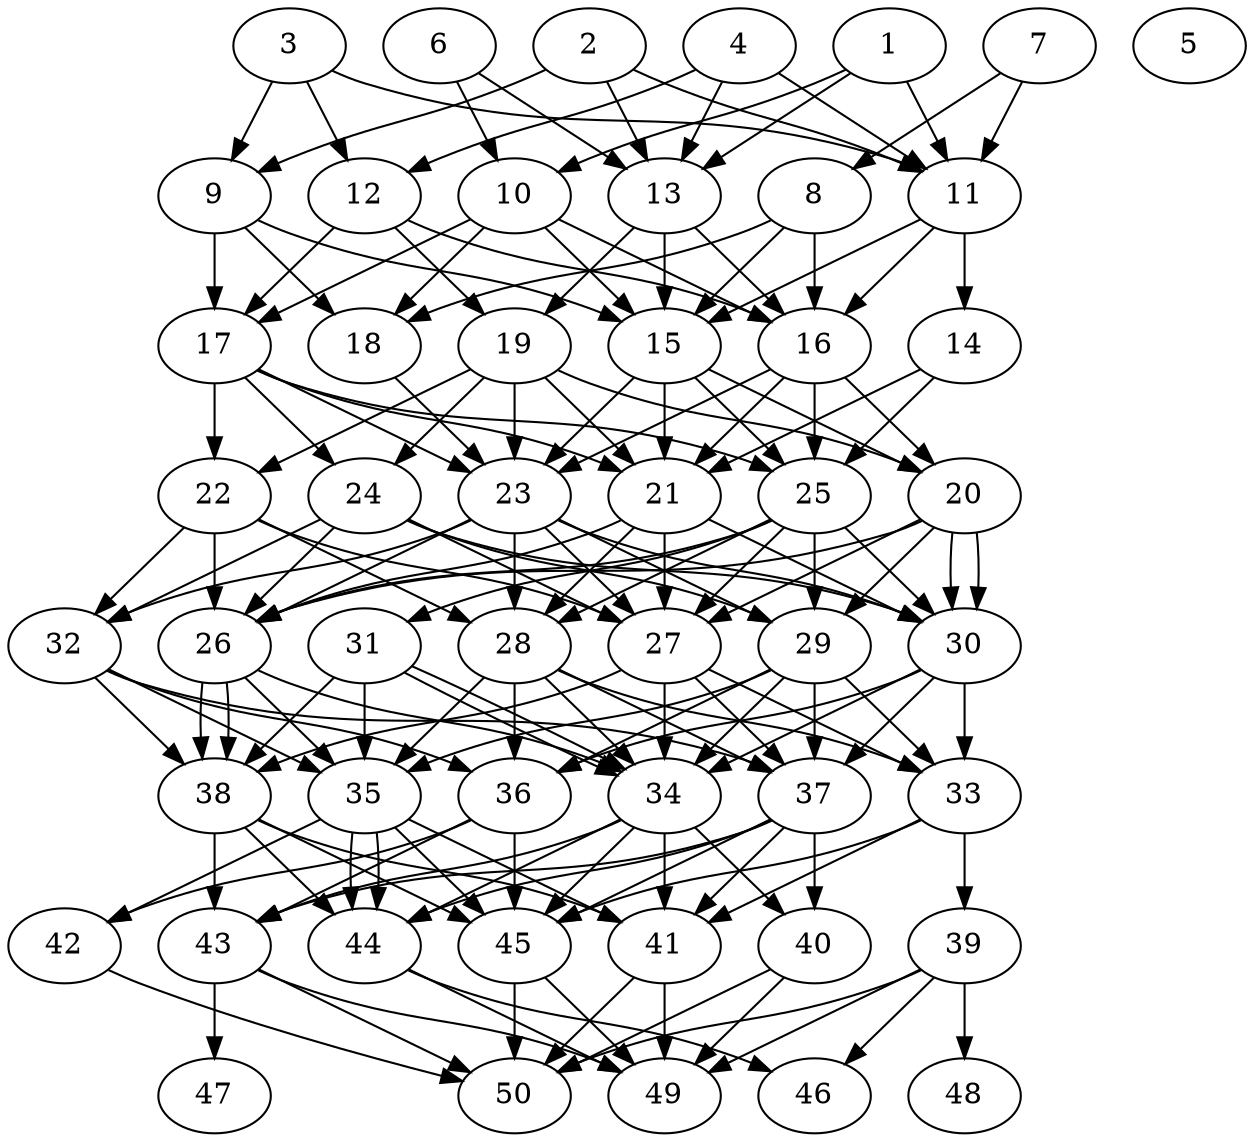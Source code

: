 // DAG automatically generated by daggen at Thu Oct  3 14:07:58 2019
// ./daggen --dot -n 50 --ccr 0.3 --fat 0.5 --regular 0.9 --density 0.9 --mindata 5242880 --maxdata 52428800 
digraph G {
  1 [size="56507733", alpha="0.04", expect_size="16952320"] 
  1 -> 10 [size ="16952320"]
  1 -> 11 [size ="16952320"]
  1 -> 13 [size ="16952320"]
  2 [size="30788267", alpha="0.07", expect_size="9236480"] 
  2 -> 9 [size ="9236480"]
  2 -> 11 [size ="9236480"]
  2 -> 13 [size ="9236480"]
  3 [size="27600213", alpha="0.09", expect_size="8280064"] 
  3 -> 9 [size ="8280064"]
  3 -> 11 [size ="8280064"]
  3 -> 12 [size ="8280064"]
  4 [size="117227520", alpha="0.19", expect_size="35168256"] 
  4 -> 11 [size ="35168256"]
  4 -> 12 [size ="35168256"]
  4 -> 13 [size ="35168256"]
  5 [size="162778453", alpha="0.05", expect_size="48833536"] 
  6 [size="122668373", alpha="0.19", expect_size="36800512"] 
  6 -> 10 [size ="36800512"]
  6 -> 13 [size ="36800512"]
  7 [size="61921280", alpha="0.16", expect_size="18576384"] 
  7 -> 8 [size ="18576384"]
  7 -> 11 [size ="18576384"]
  8 [size="68116480", alpha="0.13", expect_size="20434944"] 
  8 -> 15 [size ="20434944"]
  8 -> 16 [size ="20434944"]
  8 -> 18 [size ="20434944"]
  9 [size="115701760", alpha="0.01", expect_size="34710528"] 
  9 -> 15 [size ="34710528"]
  9 -> 17 [size ="34710528"]
  9 -> 18 [size ="34710528"]
  10 [size="86801067", alpha="0.16", expect_size="26040320"] 
  10 -> 15 [size ="26040320"]
  10 -> 16 [size ="26040320"]
  10 -> 17 [size ="26040320"]
  10 -> 18 [size ="26040320"]
  11 [size="146834773", alpha="0.18", expect_size="44050432"] 
  11 -> 14 [size ="44050432"]
  11 -> 15 [size ="44050432"]
  11 -> 16 [size ="44050432"]
  12 [size="18097493", alpha="0.16", expect_size="5429248"] 
  12 -> 16 [size ="5429248"]
  12 -> 17 [size ="5429248"]
  12 -> 19 [size ="5429248"]
  13 [size="71785813", alpha="0.03", expect_size="21535744"] 
  13 -> 15 [size ="21535744"]
  13 -> 16 [size ="21535744"]
  13 -> 19 [size ="21535744"]
  14 [size="140670293", alpha="0.06", expect_size="42201088"] 
  14 -> 21 [size ="42201088"]
  14 -> 25 [size ="42201088"]
  15 [size="132293973", alpha="0.19", expect_size="39688192"] 
  15 -> 20 [size ="39688192"]
  15 -> 21 [size ="39688192"]
  15 -> 23 [size ="39688192"]
  15 -> 25 [size ="39688192"]
  16 [size="174619307", alpha="0.19", expect_size="52385792"] 
  16 -> 20 [size ="52385792"]
  16 -> 21 [size ="52385792"]
  16 -> 23 [size ="52385792"]
  16 -> 25 [size ="52385792"]
  17 [size="169533440", alpha="0.04", expect_size="50860032"] 
  17 -> 21 [size ="50860032"]
  17 -> 22 [size ="50860032"]
  17 -> 23 [size ="50860032"]
  17 -> 24 [size ="50860032"]
  17 -> 25 [size ="50860032"]
  18 [size="141185707", alpha="0.20", expect_size="42355712"] 
  18 -> 23 [size ="42355712"]
  19 [size="86633813", alpha="0.00", expect_size="25990144"] 
  19 -> 20 [size ="25990144"]
  19 -> 21 [size ="25990144"]
  19 -> 22 [size ="25990144"]
  19 -> 23 [size ="25990144"]
  19 -> 24 [size ="25990144"]
  20 [size="96662187", alpha="0.04", expect_size="28998656"] 
  20 -> 26 [size ="28998656"]
  20 -> 27 [size ="28998656"]
  20 -> 29 [size ="28998656"]
  20 -> 30 [size ="28998656"]
  20 -> 30 [size ="28998656"]
  21 [size="64617813", alpha="0.14", expect_size="19385344"] 
  21 -> 26 [size ="19385344"]
  21 -> 27 [size ="19385344"]
  21 -> 28 [size ="19385344"]
  21 -> 30 [size ="19385344"]
  22 [size="52589227", alpha="0.05", expect_size="15776768"] 
  22 -> 26 [size ="15776768"]
  22 -> 27 [size ="15776768"]
  22 -> 28 [size ="15776768"]
  22 -> 32 [size ="15776768"]
  23 [size="23022933", alpha="0.17", expect_size="6906880"] 
  23 -> 26 [size ="6906880"]
  23 -> 27 [size ="6906880"]
  23 -> 28 [size ="6906880"]
  23 -> 29 [size ="6906880"]
  23 -> 30 [size ="6906880"]
  23 -> 32 [size ="6906880"]
  24 [size="45315413", alpha="0.02", expect_size="13594624"] 
  24 -> 26 [size ="13594624"]
  24 -> 27 [size ="13594624"]
  24 -> 29 [size ="13594624"]
  24 -> 30 [size ="13594624"]
  24 -> 32 [size ="13594624"]
  25 [size="89849173", alpha="0.05", expect_size="26954752"] 
  25 -> 26 [size ="26954752"]
  25 -> 27 [size ="26954752"]
  25 -> 28 [size ="26954752"]
  25 -> 29 [size ="26954752"]
  25 -> 30 [size ="26954752"]
  25 -> 31 [size ="26954752"]
  26 [size="81087147", alpha="0.02", expect_size="24326144"] 
  26 -> 34 [size ="24326144"]
  26 -> 35 [size ="24326144"]
  26 -> 38 [size ="24326144"]
  26 -> 38 [size ="24326144"]
  27 [size="70601387", alpha="0.04", expect_size="21180416"] 
  27 -> 33 [size ="21180416"]
  27 -> 34 [size ="21180416"]
  27 -> 37 [size ="21180416"]
  27 -> 38 [size ="21180416"]
  28 [size="102888107", alpha="0.13", expect_size="30866432"] 
  28 -> 33 [size ="30866432"]
  28 -> 34 [size ="30866432"]
  28 -> 35 [size ="30866432"]
  28 -> 36 [size ="30866432"]
  28 -> 37 [size ="30866432"]
  29 [size="99252907", alpha="0.14", expect_size="29775872"] 
  29 -> 33 [size ="29775872"]
  29 -> 34 [size ="29775872"]
  29 -> 35 [size ="29775872"]
  29 -> 36 [size ="29775872"]
  29 -> 37 [size ="29775872"]
  30 [size="100515840", alpha="0.04", expect_size="30154752"] 
  30 -> 33 [size ="30154752"]
  30 -> 34 [size ="30154752"]
  30 -> 36 [size ="30154752"]
  30 -> 37 [size ="30154752"]
  31 [size="135215787", alpha="0.11", expect_size="40564736"] 
  31 -> 34 [size ="40564736"]
  31 -> 34 [size ="40564736"]
  31 -> 35 [size ="40564736"]
  31 -> 38 [size ="40564736"]
  32 [size="85104640", alpha="0.18", expect_size="25531392"] 
  32 -> 35 [size ="25531392"]
  32 -> 36 [size ="25531392"]
  32 -> 37 [size ="25531392"]
  32 -> 38 [size ="25531392"]
  33 [size="120780800", alpha="0.11", expect_size="36234240"] 
  33 -> 39 [size ="36234240"]
  33 -> 41 [size ="36234240"]
  33 -> 45 [size ="36234240"]
  34 [size="95081813", alpha="0.00", expect_size="28524544"] 
  34 -> 40 [size ="28524544"]
  34 -> 41 [size ="28524544"]
  34 -> 43 [size ="28524544"]
  34 -> 44 [size ="28524544"]
  34 -> 45 [size ="28524544"]
  35 [size="107762347", alpha="0.04", expect_size="32328704"] 
  35 -> 41 [size ="32328704"]
  35 -> 42 [size ="32328704"]
  35 -> 44 [size ="32328704"]
  35 -> 44 [size ="32328704"]
  35 -> 45 [size ="32328704"]
  36 [size="146838187", alpha="0.08", expect_size="44051456"] 
  36 -> 42 [size ="44051456"]
  36 -> 43 [size ="44051456"]
  36 -> 45 [size ="44051456"]
  37 [size="160215040", alpha="0.11", expect_size="48064512"] 
  37 -> 40 [size ="48064512"]
  37 -> 41 [size ="48064512"]
  37 -> 43 [size ="48064512"]
  37 -> 44 [size ="48064512"]
  37 -> 45 [size ="48064512"]
  38 [size="35058347", alpha="0.10", expect_size="10517504"] 
  38 -> 41 [size ="10517504"]
  38 -> 43 [size ="10517504"]
  38 -> 44 [size ="10517504"]
  38 -> 45 [size ="10517504"]
  39 [size="136577707", alpha="0.18", expect_size="40973312"] 
  39 -> 46 [size ="40973312"]
  39 -> 48 [size ="40973312"]
  39 -> 49 [size ="40973312"]
  39 -> 50 [size ="40973312"]
  40 [size="91142827", alpha="0.15", expect_size="27342848"] 
  40 -> 49 [size ="27342848"]
  40 -> 50 [size ="27342848"]
  41 [size="125368320", alpha="0.19", expect_size="37610496"] 
  41 -> 49 [size ="37610496"]
  41 -> 50 [size ="37610496"]
  42 [size="54036480", alpha="0.07", expect_size="16210944"] 
  42 -> 50 [size ="16210944"]
  43 [size="35058347", alpha="0.16", expect_size="10517504"] 
  43 -> 47 [size ="10517504"]
  43 -> 49 [size ="10517504"]
  43 -> 50 [size ="10517504"]
  44 [size="122750293", alpha="0.09", expect_size="36825088"] 
  44 -> 46 [size ="36825088"]
  44 -> 49 [size ="36825088"]
  45 [size="125733547", alpha="0.10", expect_size="37720064"] 
  45 -> 49 [size ="37720064"]
  45 -> 50 [size ="37720064"]
  46 [size="158825813", alpha="0.00", expect_size="47647744"] 
  47 [size="64600747", alpha="0.17", expect_size="19380224"] 
  48 [size="152398507", alpha="0.04", expect_size="45719552"] 
  49 [size="74076160", alpha="0.02", expect_size="22222848"] 
  50 [size="56077653", alpha="0.10", expect_size="16823296"] 
}
